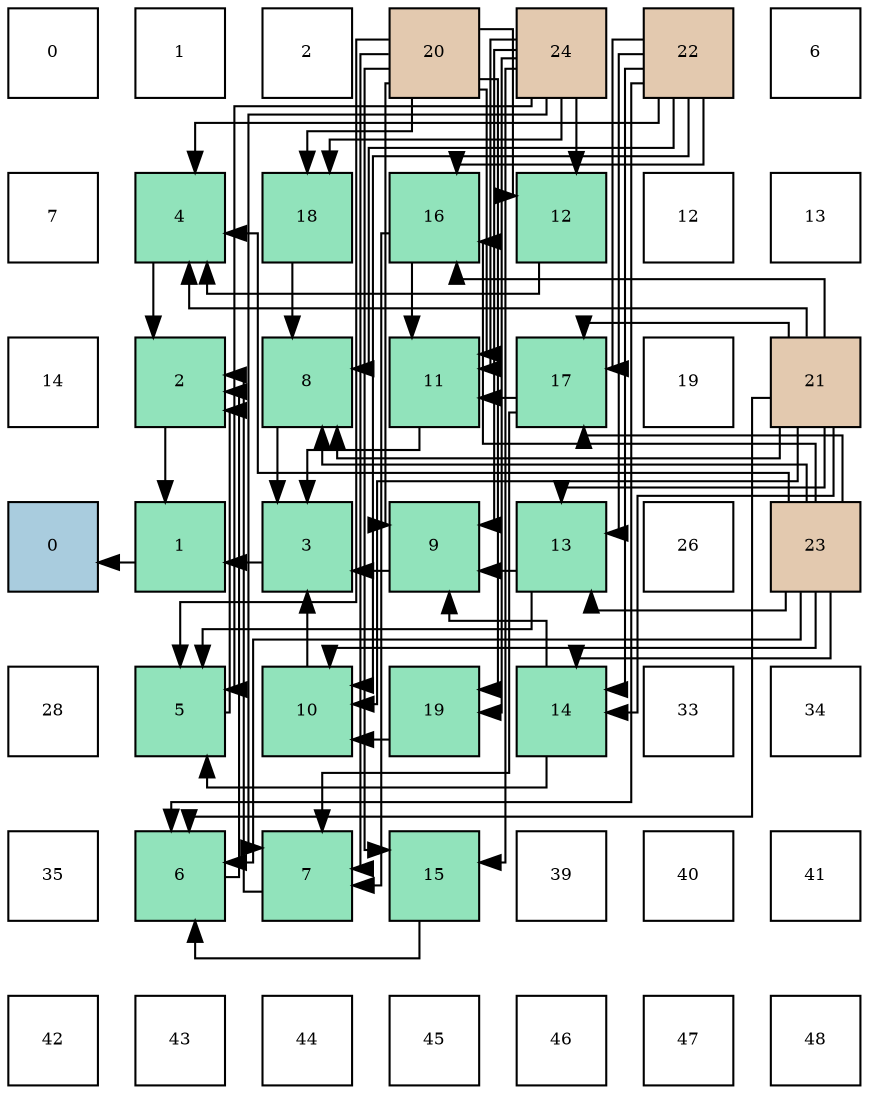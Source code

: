 digraph layout{
 rankdir=TB;
 splines=ortho;
 node [style=filled shape=square fixedsize=true width=0.6];
0[label="0", fontsize=8, fillcolor="#ffffff"];
1[label="1", fontsize=8, fillcolor="#ffffff"];
2[label="2", fontsize=8, fillcolor="#ffffff"];
3[label="20", fontsize=8, fillcolor="#e3c9af"];
4[label="24", fontsize=8, fillcolor="#e3c9af"];
5[label="22", fontsize=8, fillcolor="#e3c9af"];
6[label="6", fontsize=8, fillcolor="#ffffff"];
7[label="7", fontsize=8, fillcolor="#ffffff"];
8[label="4", fontsize=8, fillcolor="#91e3bb"];
9[label="18", fontsize=8, fillcolor="#91e3bb"];
10[label="16", fontsize=8, fillcolor="#91e3bb"];
11[label="12", fontsize=8, fillcolor="#91e3bb"];
12[label="12", fontsize=8, fillcolor="#ffffff"];
13[label="13", fontsize=8, fillcolor="#ffffff"];
14[label="14", fontsize=8, fillcolor="#ffffff"];
15[label="2", fontsize=8, fillcolor="#91e3bb"];
16[label="8", fontsize=8, fillcolor="#91e3bb"];
17[label="11", fontsize=8, fillcolor="#91e3bb"];
18[label="17", fontsize=8, fillcolor="#91e3bb"];
19[label="19", fontsize=8, fillcolor="#ffffff"];
20[label="21", fontsize=8, fillcolor="#e3c9af"];
21[label="0", fontsize=8, fillcolor="#a9ccde"];
22[label="1", fontsize=8, fillcolor="#91e3bb"];
23[label="3", fontsize=8, fillcolor="#91e3bb"];
24[label="9", fontsize=8, fillcolor="#91e3bb"];
25[label="13", fontsize=8, fillcolor="#91e3bb"];
26[label="26", fontsize=8, fillcolor="#ffffff"];
27[label="23", fontsize=8, fillcolor="#e3c9af"];
28[label="28", fontsize=8, fillcolor="#ffffff"];
29[label="5", fontsize=8, fillcolor="#91e3bb"];
30[label="10", fontsize=8, fillcolor="#91e3bb"];
31[label="19", fontsize=8, fillcolor="#91e3bb"];
32[label="14", fontsize=8, fillcolor="#91e3bb"];
33[label="33", fontsize=8, fillcolor="#ffffff"];
34[label="34", fontsize=8, fillcolor="#ffffff"];
35[label="35", fontsize=8, fillcolor="#ffffff"];
36[label="6", fontsize=8, fillcolor="#91e3bb"];
37[label="7", fontsize=8, fillcolor="#91e3bb"];
38[label="15", fontsize=8, fillcolor="#91e3bb"];
39[label="39", fontsize=8, fillcolor="#ffffff"];
40[label="40", fontsize=8, fillcolor="#ffffff"];
41[label="41", fontsize=8, fillcolor="#ffffff"];
42[label="42", fontsize=8, fillcolor="#ffffff"];
43[label="43", fontsize=8, fillcolor="#ffffff"];
44[label="44", fontsize=8, fillcolor="#ffffff"];
45[label="45", fontsize=8, fillcolor="#ffffff"];
46[label="46", fontsize=8, fillcolor="#ffffff"];
47[label="47", fontsize=8, fillcolor="#ffffff"];
48[label="48", fontsize=8, fillcolor="#ffffff"];
edge [constraint=false, style=vis];22 -> 21;
15 -> 22;
23 -> 22;
8 -> 15;
29 -> 15;
36 -> 15;
37 -> 15;
16 -> 23;
24 -> 23;
30 -> 23;
17 -> 23;
11 -> 8;
20 -> 8;
5 -> 8;
27 -> 8;
25 -> 29;
32 -> 29;
3 -> 29;
4 -> 29;
38 -> 36;
20 -> 36;
5 -> 36;
27 -> 36;
10 -> 37;
18 -> 37;
3 -> 37;
4 -> 37;
9 -> 16;
20 -> 16;
5 -> 16;
27 -> 16;
25 -> 24;
32 -> 24;
3 -> 24;
4 -> 24;
31 -> 30;
20 -> 30;
5 -> 30;
27 -> 30;
10 -> 17;
18 -> 17;
3 -> 17;
4 -> 17;
3 -> 11;
4 -> 11;
20 -> 25;
5 -> 25;
27 -> 25;
20 -> 32;
5 -> 32;
27 -> 32;
3 -> 38;
4 -> 38;
20 -> 10;
5 -> 10;
27 -> 10;
20 -> 18;
5 -> 18;
27 -> 18;
3 -> 9;
4 -> 9;
3 -> 31;
4 -> 31;
edge [constraint=true, style=invis];
0 -> 7 -> 14 -> 21 -> 28 -> 35 -> 42;
1 -> 8 -> 15 -> 22 -> 29 -> 36 -> 43;
2 -> 9 -> 16 -> 23 -> 30 -> 37 -> 44;
3 -> 10 -> 17 -> 24 -> 31 -> 38 -> 45;
4 -> 11 -> 18 -> 25 -> 32 -> 39 -> 46;
5 -> 12 -> 19 -> 26 -> 33 -> 40 -> 47;
6 -> 13 -> 20 -> 27 -> 34 -> 41 -> 48;
rank = same {0 -> 1 -> 2 -> 3 -> 4 -> 5 -> 6};
rank = same {7 -> 8 -> 9 -> 10 -> 11 -> 12 -> 13};
rank = same {14 -> 15 -> 16 -> 17 -> 18 -> 19 -> 20};
rank = same {21 -> 22 -> 23 -> 24 -> 25 -> 26 -> 27};
rank = same {28 -> 29 -> 30 -> 31 -> 32 -> 33 -> 34};
rank = same {35 -> 36 -> 37 -> 38 -> 39 -> 40 -> 41};
rank = same {42 -> 43 -> 44 -> 45 -> 46 -> 47 -> 48};
}